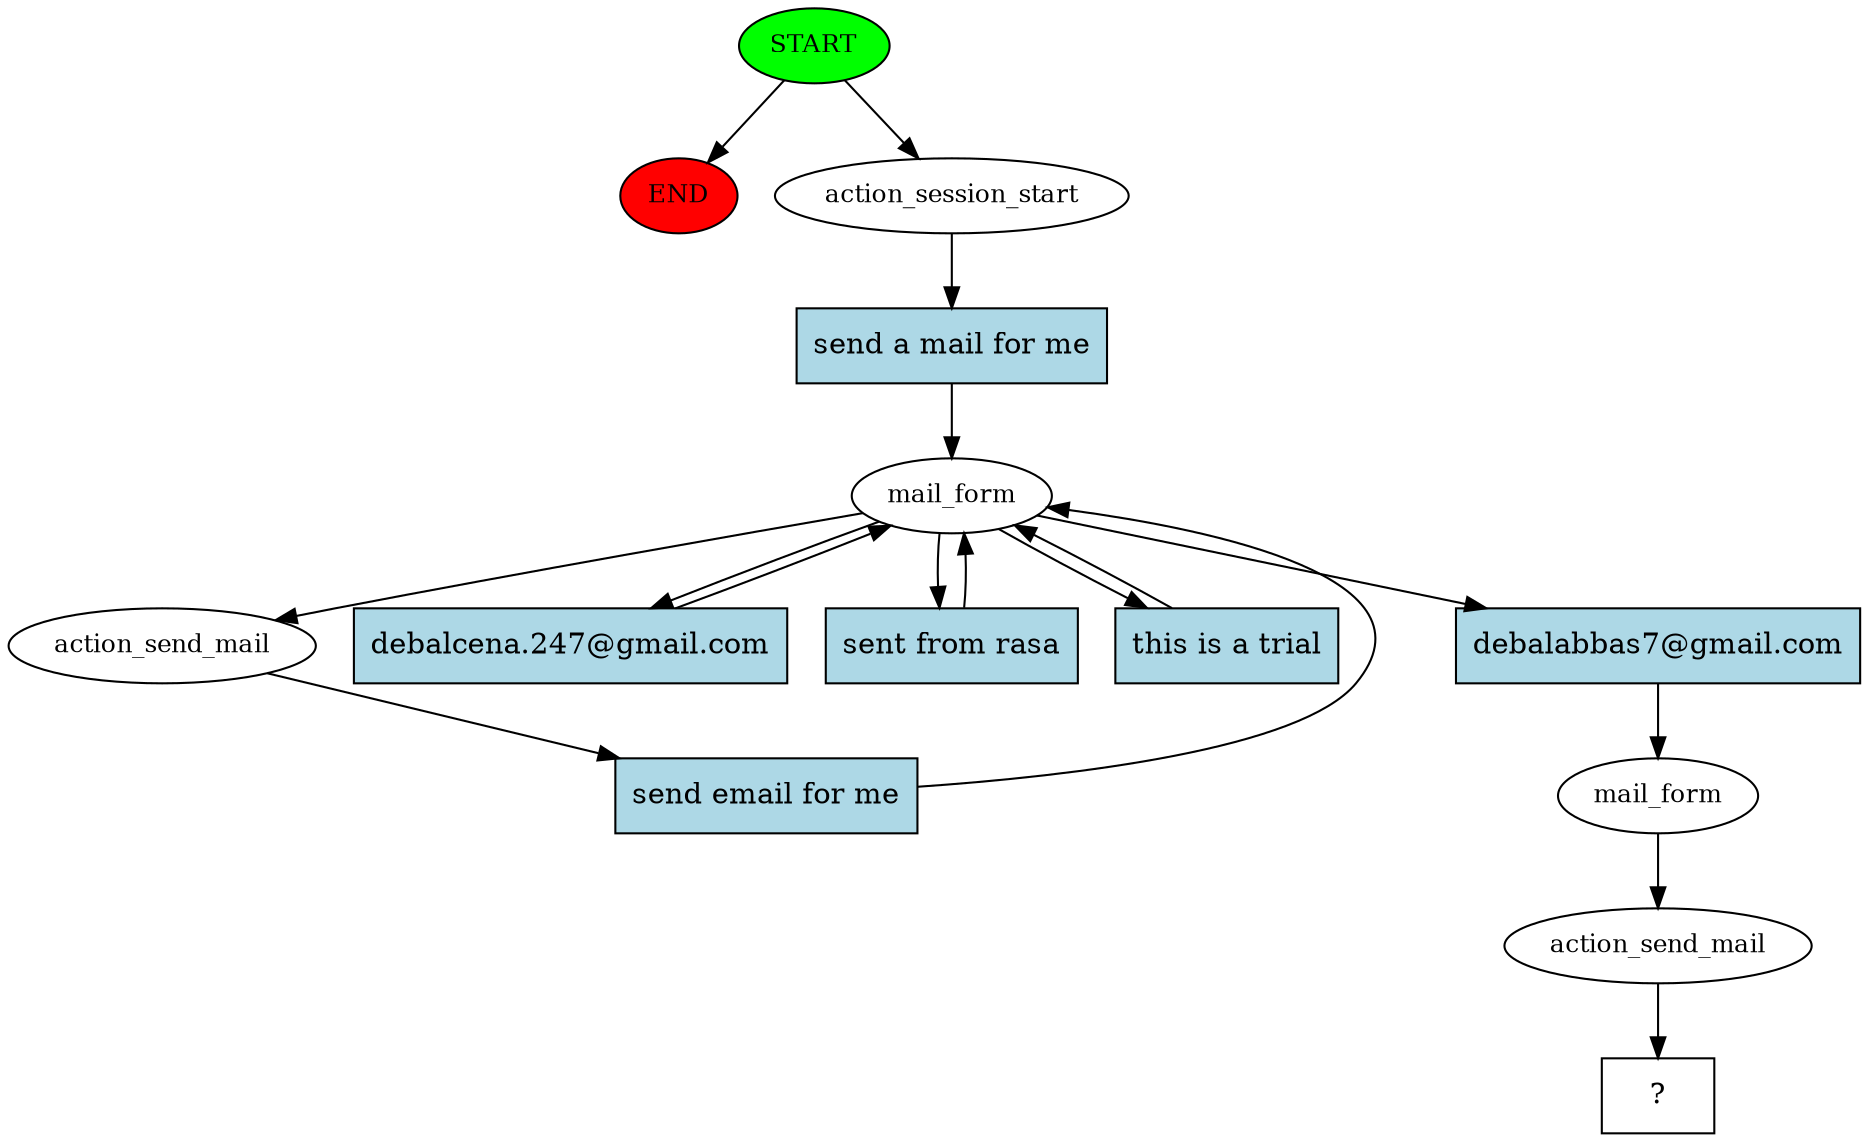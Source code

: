 digraph  {
0 [class="start active", fillcolor=green, fontsize=12, label=START, style=filled];
"-1" [class=end, fillcolor=red, fontsize=12, label=END, style=filled];
1 [class=active, fontsize=12, label=action_session_start];
2 [class=active, fontsize=12, label=mail_form];
6 [class=active, fontsize=12, label=action_send_mail];
12 [class=active, fontsize=12, label=mail_form];
13 [class=active, fontsize=12, label=action_send_mail];
14 [class="intent dashed active", label="  ?  ", shape=rect];
15 [class="intent active", fillcolor=lightblue, label="send a mail for me", shape=rect, style=filled];
16 [class="intent active", fillcolor=lightblue, label="debalcena.247@gmail.com", shape=rect, style=filled];
17 [class="intent active", fillcolor=lightblue, label="sent from rasa", shape=rect, style=filled];
18 [class="intent active", fillcolor=lightblue, label="this is a trial", shape=rect, style=filled];
19 [class="intent active", fillcolor=lightblue, label="debalabbas7@gmail.com", shape=rect, style=filled];
20 [class="intent active", fillcolor=lightblue, label="send email for me", shape=rect, style=filled];
0 -> "-1"  [class="", key=NONE, label=""];
0 -> 1  [class=active, key=NONE, label=""];
1 -> 15  [class=active, key=0];
2 -> 6  [class=active, key=NONE, label=""];
2 -> 16  [class=active, key=0];
2 -> 17  [class=active, key=0];
2 -> 18  [class=active, key=0];
2 -> 19  [class=active, key=0];
6 -> 20  [class=active, key=0];
12 -> 13  [class=active, key=NONE, label=""];
13 -> 14  [class=active, key=NONE, label=""];
15 -> 2  [class=active, key=0];
16 -> 2  [class=active, key=0];
17 -> 2  [class=active, key=0];
18 -> 2  [class=active, key=0];
19 -> 12  [class=active, key=0];
20 -> 2  [class=active, key=0];
}
